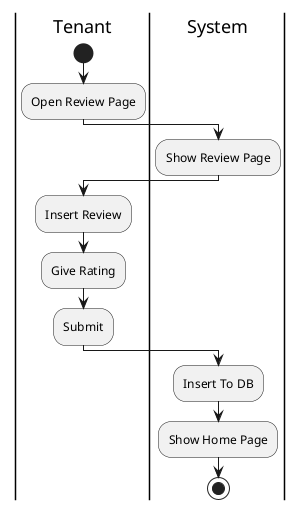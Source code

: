 @startuml
|Tenant|
start
    :Open Review Page;

|System|
    :Show Review Page;

|Tenant|
    :Insert Review;
    :Give Rating;
    :Submit;

|System|
    :Insert To DB;
    :Show Home Page;

stop
@enduml